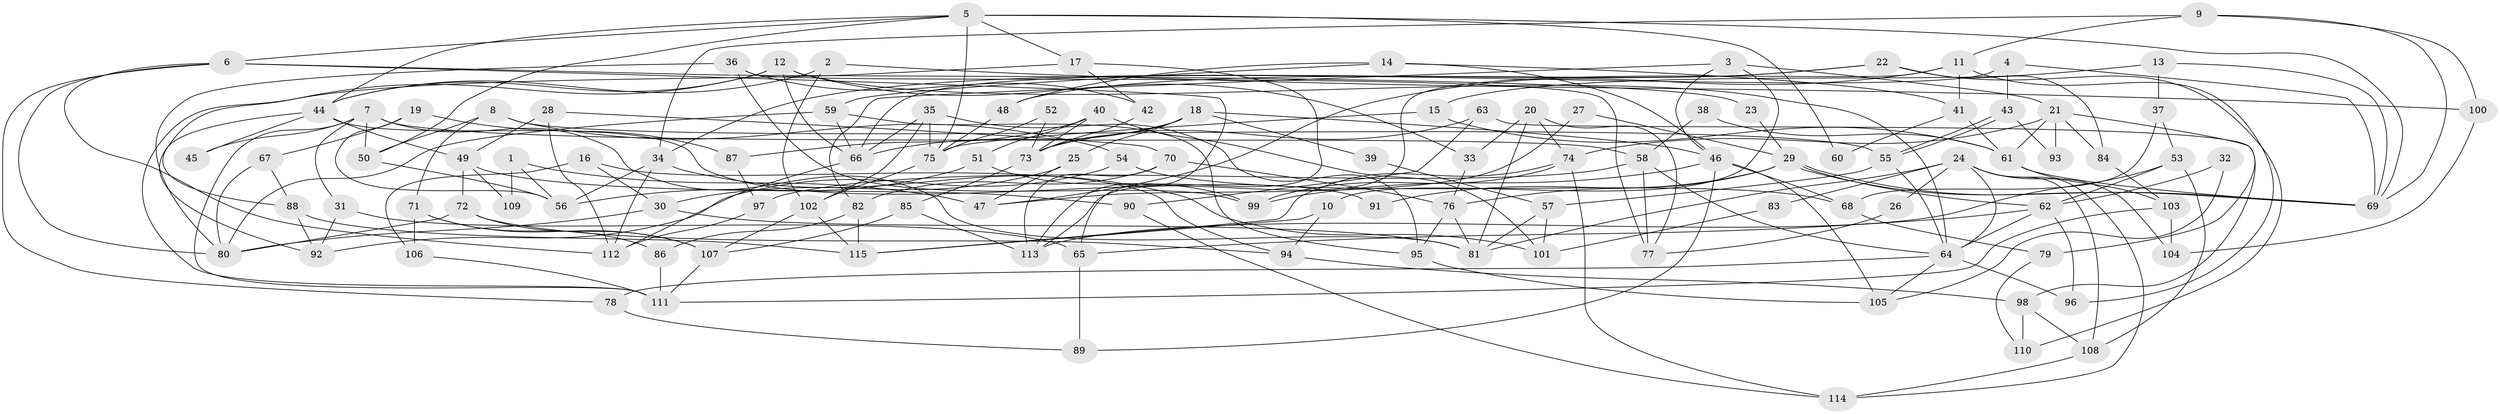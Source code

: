 // Generated by graph-tools (version 1.1) at 2025/26/03/09/25 03:26:10]
// undirected, 115 vertices, 230 edges
graph export_dot {
graph [start="1"]
  node [color=gray90,style=filled];
  1;
  2;
  3;
  4;
  5;
  6;
  7;
  8;
  9;
  10;
  11;
  12;
  13;
  14;
  15;
  16;
  17;
  18;
  19;
  20;
  21;
  22;
  23;
  24;
  25;
  26;
  27;
  28;
  29;
  30;
  31;
  32;
  33;
  34;
  35;
  36;
  37;
  38;
  39;
  40;
  41;
  42;
  43;
  44;
  45;
  46;
  47;
  48;
  49;
  50;
  51;
  52;
  53;
  54;
  55;
  56;
  57;
  58;
  59;
  60;
  61;
  62;
  63;
  64;
  65;
  66;
  67;
  68;
  69;
  70;
  71;
  72;
  73;
  74;
  75;
  76;
  77;
  78;
  79;
  80;
  81;
  82;
  83;
  84;
  85;
  86;
  87;
  88;
  89;
  90;
  91;
  92;
  93;
  94;
  95;
  96;
  97;
  98;
  99;
  100;
  101;
  102;
  103;
  104;
  105;
  106;
  107;
  108;
  109;
  110;
  111;
  112;
  113;
  114;
  115;
  1 -- 56;
  1 -- 47;
  1 -- 109;
  2 -- 102;
  2 -- 44;
  2 -- 100;
  3 -- 21;
  3 -- 82;
  3 -- 10;
  3 -- 46;
  4 -- 66;
  4 -- 69;
  4 -- 43;
  5 -- 44;
  5 -- 75;
  5 -- 6;
  5 -- 17;
  5 -- 50;
  5 -- 60;
  5 -- 69;
  6 -- 78;
  6 -- 23;
  6 -- 80;
  6 -- 112;
  6 -- 113;
  7 -- 81;
  7 -- 111;
  7 -- 31;
  7 -- 45;
  7 -- 50;
  7 -- 58;
  8 -- 55;
  8 -- 50;
  8 -- 54;
  8 -- 71;
  9 -- 34;
  9 -- 69;
  9 -- 11;
  9 -- 100;
  10 -- 115;
  10 -- 94;
  11 -- 96;
  11 -- 41;
  11 -- 47;
  11 -- 113;
  12 -- 66;
  12 -- 88;
  12 -- 33;
  12 -- 44;
  12 -- 64;
  13 -- 37;
  13 -- 69;
  13 -- 15;
  14 -- 48;
  14 -- 41;
  14 -- 46;
  14 -- 59;
  15 -- 61;
  15 -- 75;
  16 -- 30;
  16 -- 94;
  16 -- 106;
  17 -- 42;
  17 -- 65;
  17 -- 111;
  18 -- 66;
  18 -- 46;
  18 -- 25;
  18 -- 39;
  18 -- 73;
  19 -- 67;
  19 -- 87;
  19 -- 56;
  20 -- 33;
  20 -- 74;
  20 -- 77;
  20 -- 81;
  21 -- 74;
  21 -- 61;
  21 -- 79;
  21 -- 84;
  21 -- 93;
  22 -- 84;
  22 -- 34;
  22 -- 48;
  22 -- 110;
  23 -- 29;
  24 -- 114;
  24 -- 81;
  24 -- 26;
  24 -- 64;
  24 -- 83;
  24 -- 104;
  24 -- 108;
  25 -- 30;
  25 -- 47;
  26 -- 77;
  27 -- 47;
  27 -- 29;
  28 -- 112;
  28 -- 49;
  28 -- 70;
  29 -- 69;
  29 -- 69;
  29 -- 76;
  29 -- 62;
  29 -- 91;
  30 -- 81;
  30 -- 80;
  31 -- 65;
  31 -- 92;
  32 -- 105;
  32 -- 62;
  33 -- 76;
  34 -- 112;
  34 -- 56;
  34 -- 101;
  35 -- 102;
  35 -- 95;
  35 -- 66;
  35 -- 75;
  36 -- 77;
  36 -- 80;
  36 -- 42;
  36 -- 99;
  37 -- 53;
  37 -- 68;
  38 -- 58;
  38 -- 61;
  39 -- 57;
  40 -- 51;
  40 -- 73;
  40 -- 87;
  40 -- 101;
  41 -- 61;
  41 -- 60;
  42 -- 73;
  43 -- 55;
  43 -- 55;
  43 -- 93;
  44 -- 92;
  44 -- 45;
  44 -- 49;
  44 -- 91;
  46 -- 68;
  46 -- 89;
  46 -- 99;
  46 -- 105;
  48 -- 75;
  49 -- 72;
  49 -- 90;
  49 -- 109;
  50 -- 56;
  51 -- 56;
  51 -- 99;
  52 -- 73;
  52 -- 75;
  53 -- 113;
  53 -- 62;
  53 -- 108;
  54 -- 68;
  54 -- 92;
  55 -- 64;
  55 -- 57;
  57 -- 101;
  57 -- 81;
  58 -- 64;
  58 -- 77;
  58 -- 97;
  59 -- 95;
  59 -- 66;
  59 -- 80;
  61 -- 103;
  61 -- 69;
  62 -- 64;
  62 -- 65;
  62 -- 96;
  63 -- 73;
  63 -- 98;
  63 -- 90;
  64 -- 78;
  64 -- 96;
  64 -- 105;
  65 -- 89;
  66 -- 112;
  67 -- 88;
  67 -- 80;
  68 -- 79;
  70 -- 113;
  70 -- 76;
  70 -- 82;
  71 -- 106;
  71 -- 86;
  71 -- 107;
  72 -- 107;
  72 -- 80;
  72 -- 94;
  73 -- 85;
  74 -- 99;
  74 -- 114;
  74 -- 115;
  75 -- 102;
  76 -- 81;
  76 -- 95;
  78 -- 89;
  79 -- 110;
  82 -- 115;
  82 -- 86;
  83 -- 101;
  84 -- 103;
  85 -- 113;
  85 -- 107;
  86 -- 111;
  87 -- 97;
  88 -- 92;
  88 -- 115;
  90 -- 114;
  94 -- 98;
  95 -- 105;
  97 -- 112;
  98 -- 108;
  98 -- 110;
  100 -- 104;
  102 -- 107;
  102 -- 115;
  103 -- 111;
  103 -- 104;
  106 -- 111;
  107 -- 111;
  108 -- 114;
}

